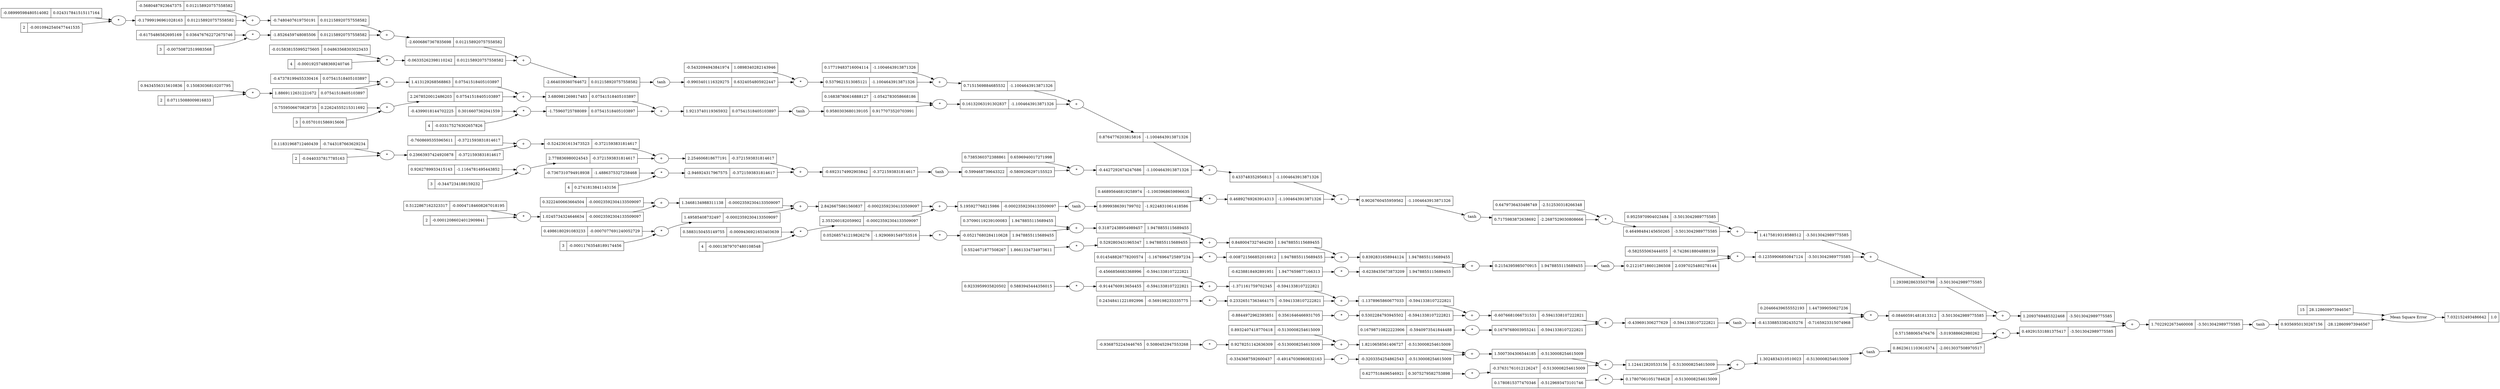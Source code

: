// x
digraph {
	rankdir=LR
	n_127 [label="{ 7.032152493486642 | 1.0 }" shape=record]
	op_0 [label="Mean Square Error" shape=oval]
	op_0 -> n_127
	n_126 [label="{15|28.128609973946567}" shape=record]
	n_126 -> op_0
	n_125 [label="{0.9356950130267156|-28.128609973946567}" shape=record]
	n_125 -> op_0
	n_126 [label="{ 15 | 28.128609973946567 }" shape=record]
	n_125 [label="{ 0.9356950130267156 | -28.128609973946567 }" shape=record]
	op_1 [label=tanh shape=oval]
	op_1 -> n_125
	n_124 [label="{1.7022922673460008|-3.5013042989775585}" shape=record]
	n_124 -> op_1
	n_124 [label="{ 1.7022922673460008 | -3.5013042989775585 }" shape=record]
	op_2 [label="+" shape=oval]
	op_2 -> n_124
	n_122 [label="{1.2093769485322468|-3.5013042989775585}" shape=record]
	n_122 -> op_2
	n_123 [label="{0.49291531881375417|-3.5013042989775585}" shape=record]
	n_123 -> op_2
	n_122 [label="{ 1.2093769485322468 | -3.5013042989775585 }" shape=record]
	op_3 [label="+" shape=oval]
	op_3 -> n_122
	n_120 [label="{1.2939828633503798|-3.5013042989775585}" shape=record]
	n_120 -> op_3
	n_121 [label="{-0.08460591481813312|-3.5013042989775585}" shape=record]
	n_121 -> op_3
	n_120 [label="{ 1.2939828633503798 | -3.5013042989775585 }" shape=record]
	op_4 [label="+" shape=oval]
	op_4 -> n_120
	n_118 [label="{1.4175819318588512|-3.5013042989775585}" shape=record]
	n_118 -> op_4
	n_119 [label="{-0.12359906850847124|-3.5013042989775585}" shape=record]
	n_119 -> op_4
	n_118 [label="{ 1.4175819318588512 | -3.5013042989775585 }" shape=record]
	op_5 [label="+" shape=oval]
	op_5 -> n_118
	n_40 [label="{0.9525970904023484|-3.5013042989775585}" shape=record]
	n_40 -> op_5
	n_117 [label="{0.46498484145650265|-3.5013042989775585}" shape=record]
	n_117 -> op_5
	n_40 [label="{ 0.9525970904023484 | -3.5013042989775585 }" shape=record]
	n_117 [label="{ 0.46498484145650265 | -3.5013042989775585 }" shape=record]
	op_6 [label="*" shape=oval]
	op_6 -> n_117
	n_36 [label="{0.6479736433486749|-2.512530318266348}" shape=record]
	n_36 -> op_6
	n_89 [label="{0.7175983872638692|-2.2687529030808666}" shape=record]
	n_89 -> op_6
	n_36 [label="{ 0.6479736433486749 | -2.512530318266348 }" shape=record]
	n_89 [label="{ 0.7175983872638692 | -2.2687529030808666 }" shape=record]
	op_7 [label=tanh shape=oval]
	op_7 -> n_89
	n_88 [label="{0.9026760455959562|-1.1004643913871326}" shape=record]
	n_88 -> op_7
	n_88 [label="{ 0.9026760455959562 | -1.1004643913871326 }" shape=record]
	op_8 [label="+" shape=oval]
	op_8 -> n_88
	n_86 [label="{0.433748352956813|-1.1004643913871326}" shape=record]
	n_86 -> op_8
	n_87 [label="{0.46892769263914313|-1.1004643913871326}" shape=record]
	n_87 -> op_8
	n_86 [label="{ 0.433748352956813 | -1.1004643913871326 }" shape=record]
	op_9 [label="+" shape=oval]
	op_9 -> n_86
	n_84 [label="{0.8764776203815816|-1.1004643913871326}" shape=record]
	n_84 -> op_9
	n_85 [label="{-0.4427292674247686|-1.1004643913871326}" shape=record]
	n_85 -> op_9
	n_84 [label="{ 0.8764776203815816 | -1.1004643913871326 }" shape=record]
	op_10 [label="+" shape=oval]
	op_10 -> n_84
	n_82 [label="{0.7151569884685532|-1.1004643913871326}" shape=record]
	n_82 -> op_10
	n_83 [label="{0.16132063191302837|-1.1004643913871326}" shape=record]
	n_83 -> op_10
	n_82 [label="{ 0.7151569884685532 | -1.1004643913871326 }" shape=record]
	op_11 [label="+" shape=oval]
	op_11 -> n_82
	n_20 [label="{0.17719483716004114|-1.1004643913871326}" shape=record]
	n_20 -> op_11
	n_81 [label="{0.5379621513085121|-1.1004643913871326}" shape=record]
	n_81 -> op_11
	n_20 [label="{ 0.17719483716004114 | -1.1004643913871326 }" shape=record]
	n_81 [label="{ 0.5379621513085121 | -1.1004643913871326 }" shape=record]
	op_12 [label="*" shape=oval]
	op_12 -> n_81
	n_16 [label="{-0.5432094943841974|1.0898340282143946}" shape=record]
	n_16 -> op_12
	n_50 [label="{-0.9903401116329275|0.6324054805922447}" shape=record]
	n_50 -> op_12
	n_16 [label="{ -0.5432094943841974 | 1.0898340282143946 }" shape=record]
	n_50 [label="{ -0.9903401116329275 | 0.6324054805922447 }" shape=record]
	op_13 [label=tanh shape=oval]
	op_13 -> n_50
	n_49 [label="{-2.664039360764672|0.012158920757558582}" shape=record]
	n_49 -> op_13
	n_49 [label="{ -2.664039360764672 | 0.012158920757558582 }" shape=record]
	op_14 [label="+" shape=oval]
	op_14 -> n_49
	n_46 [label="{-2.6006867367835698|0.012158920757558582}" shape=record]
	n_46 -> op_14
	n_48 [label="{-0.06335262398110242|0.012158920757558582}" shape=record]
	n_48 -> op_14
	n_46 [label="{ -2.6006867367835698 | 0.012158920757558582 }" shape=record]
	op_15 [label="+" shape=oval]
	op_15 -> n_46
	n_43 [label="{-0.7480407619750191|0.012158920757558582}" shape=record]
	n_43 -> op_15
	n_45 [label="{-1.8526459748085506|0.012158920757558582}" shape=record]
	n_45 -> op_15
	n_43 [label="{ -0.7480407619750191 | 0.012158920757558582 }" shape=record]
	op_16 [label="+" shape=oval]
	op_16 -> n_43
	n_3 [label="{-0.5680487923647375|0.012158920757558582}" shape=record]
	n_3 -> op_16
	n_42 [label="{-0.17999196961028163|0.012158920757558582}" shape=record]
	n_42 -> op_16
	n_3 [label="{ -0.5680487923647375 | 0.012158920757558582 }" shape=record]
	n_42 [label="{ -0.17999196961028163 | 0.012158920757558582 }" shape=record]
	op_17 [label="*" shape=oval]
	op_17 -> n_42
	n_0 [label="{-0.08999598480514082|0.024317841515117164}" shape=record]
	n_0 -> op_17
	n_41 [label="{2|-0.0010942540477441535}" shape=record]
	n_41 -> op_17
	n_0 [label="{ -0.08999598480514082 | 0.024317841515117164 }" shape=record]
	n_41 [label="{ 2 | -0.0010942540477441535 }" shape=record]
	n_45 [label="{ -1.8526459748085506 | 0.012158920757558582 }" shape=record]
	op_18 [label="*" shape=oval]
	op_18 -> n_45
	n_1 [label="{-0.6175486582695169|0.036476762272675746}" shape=record]
	n_1 -> op_18
	n_44 [label="{3|-0.00750872519983568}" shape=record]
	n_44 -> op_18
	n_1 [label="{ -0.6175486582695169 | 0.036476762272675746 }" shape=record]
	n_44 [label="{ 3 | -0.00750872519983568 }" shape=record]
	n_48 [label="{ -0.06335262398110242 | 0.012158920757558582 }" shape=record]
	op_19 [label="*" shape=oval]
	op_19 -> n_48
	n_2 [label="{-0.015838155995275605|0.04863568303023433}" shape=record]
	n_2 -> op_19
	n_47 [label="{4|-0.00019257488369240746}" shape=record]
	n_47 -> op_19
	n_2 [label="{ -0.015838155995275605 | 0.04863568303023433 }" shape=record]
	n_47 [label="{ 4 | -0.00019257488369240746 }" shape=record]
	n_83 [label="{ 0.16132063191302837 | -1.1004643913871326 }" shape=record]
	op_20 [label="*" shape=oval]
	op_20 -> n_83
	n_17 [label="{0.16838780616888127|-1.0542783058668186}" shape=record]
	n_17 -> op_20
	n_60 [label="{0.9580303680139105|0.9177073520703991}" shape=record]
	n_60 -> op_20
	n_17 [label="{ 0.16838780616888127 | -1.0542783058668186 }" shape=record]
	n_60 [label="{ 0.9580303680139105 | 0.9177073520703991 }" shape=record]
	op_21 [label=tanh shape=oval]
	op_21 -> n_60
	n_59 [label="{1.9213740119365932|0.07541518405103897}" shape=record]
	n_59 -> op_21
	n_59 [label="{ 1.9213740119365932 | 0.07541518405103897 }" shape=record]
	op_22 [label="+" shape=oval]
	op_22 -> n_59
	n_56 [label="{3.680981269817483|0.07541518405103897}" shape=record]
	n_56 -> op_22
	n_58 [label="{-1.75960725788089|0.07541518405103897}" shape=record]
	n_58 -> op_22
	n_56 [label="{ 3.680981269817483 | 0.07541518405103897 }" shape=record]
	op_23 [label="+" shape=oval]
	op_23 -> n_56
	n_53 [label="{1.413129268568863|0.07541518405103897}" shape=record]
	n_53 -> op_23
	n_55 [label="{2.2678520012486203|0.07541518405103897}" shape=record]
	n_55 -> op_23
	n_53 [label="{ 1.413129268568863 | 0.07541518405103897 }" shape=record]
	op_24 [label="+" shape=oval]
	op_24 -> n_53
	n_7 [label="{-0.47378199455330416|0.07541518405103897}" shape=record]
	n_7 -> op_24
	n_52 [label="{1.8869112631221672|0.07541518405103897}" shape=record]
	n_52 -> op_24
	n_7 [label="{ -0.47378199455330416 | 0.07541518405103897 }" shape=record]
	n_52 [label="{ 1.8869112631221672 | 0.07541518405103897 }" shape=record]
	op_25 [label="*" shape=oval]
	op_25 -> n_52
	n_4 [label="{0.9434556315610836|0.15083036810207795}" shape=record]
	n_4 -> op_25
	n_51 [label="{2|0.07115088009816833}" shape=record]
	n_51 -> op_25
	n_4 [label="{ 0.9434556315610836 | 0.15083036810207795 }" shape=record]
	n_51 [label="{ 2 | 0.07115088009816833 }" shape=record]
	n_55 [label="{ 2.2678520012486203 | 0.07541518405103897 }" shape=record]
	op_26 [label="*" shape=oval]
	op_26 -> n_55
	n_5 [label="{0.7559506670828735|0.22624555215311692}" shape=record]
	n_5 -> op_26
	n_54 [label="{3|0.0570101586915606}" shape=record]
	n_54 -> op_26
	n_5 [label="{ 0.7559506670828735 | 0.22624555215311692 }" shape=record]
	n_54 [label="{ 3 | 0.0570101586915606 }" shape=record]
	n_58 [label="{ -1.75960725788089 | 0.07541518405103897 }" shape=record]
	op_27 [label="*" shape=oval]
	op_27 -> n_58
	n_6 [label="{-0.4399018144702225|0.3016607362041559}" shape=record]
	n_6 -> op_27
	n_57 [label="{4|-0.033175276302657826}" shape=record]
	n_57 -> op_27
	n_6 [label="{ -0.4399018144702225 | 0.3016607362041559 }" shape=record]
	n_57 [label="{ 4 | -0.033175276302657826 }" shape=record]
	n_85 [label="{ -0.4427292674247686 | -1.1004643913871326 }" shape=record]
	op_28 [label="*" shape=oval]
	op_28 -> n_85
	n_18 [label="{0.7385360372388861|0.6596940017271998}" shape=record]
	n_18 -> op_28
	n_70 [label="{-0.599468739643322|-0.5809206297155523}" shape=record]
	n_70 -> op_28
	n_18 [label="{ 0.7385360372388861 | 0.6596940017271998 }" shape=record]
	n_70 [label="{ -0.599468739643322 | -0.5809206297155523 }" shape=record]
	op_29 [label=tanh shape=oval]
	op_29 -> n_70
	n_69 [label="{-0.6923174992903842|-0.3721593831814617}" shape=record]
	n_69 -> op_29
	n_69 [label="{ -0.6923174992903842 | -0.3721593831814617 }" shape=record]
	op_30 [label="+" shape=oval]
	op_30 -> n_69
	n_66 [label="{2.254606818677191|-0.3721593831814617}" shape=record]
	n_66 -> op_30
	n_68 [label="{-2.946924317967575|-0.3721593831814617}" shape=record]
	n_68 -> op_30
	n_66 [label="{ 2.254606818677191 | -0.3721593831814617 }" shape=record]
	op_31 [label="+" shape=oval]
	op_31 -> n_66
	n_63 [label="{-0.5242301613473523|-0.3721593831814617}" shape=record]
	n_63 -> op_31
	n_65 [label="{2.778836980024543|-0.3721593831814617}" shape=record]
	n_65 -> op_31
	n_63 [label="{ -0.5242301613473523 | -0.3721593831814617 }" shape=record]
	op_32 [label="+" shape=oval]
	op_32 -> n_63
	n_11 [label="{-0.7608695355965611|-0.3721593831814617}" shape=record]
	n_11 -> op_32
	n_62 [label="{0.23663937424920878|-0.3721593831814617}" shape=record]
	n_62 -> op_32
	n_11 [label="{ -0.7608695355965611 | -0.3721593831814617 }" shape=record]
	n_62 [label="{ 0.23663937424920878 | -0.3721593831814617 }" shape=record]
	op_33 [label="*" shape=oval]
	op_33 -> n_62
	n_8 [label="{0.11831968712460439|-0.7443187663629234}" shape=record]
	n_8 -> op_33
	n_61 [label="{2|-0.0440337817785163}" shape=record]
	n_61 -> op_33
	n_8 [label="{ 0.11831968712460439 | -0.7443187663629234 }" shape=record]
	n_61 [label="{ 2 | -0.0440337817785163 }" shape=record]
	n_65 [label="{ 2.778836980024543 | -0.3721593831814617 }" shape=record]
	op_34 [label="*" shape=oval]
	op_34 -> n_65
	n_9 [label="{0.9262789933415143|-1.1164781495443852}" shape=record]
	n_9 -> op_34
	n_64 [label="{3|-0.3447234188159232}" shape=record]
	n_64 -> op_34
	n_9 [label="{ 0.9262789933415143 | -1.1164781495443852 }" shape=record]
	n_64 [label="{ 3 | -0.3447234188159232 }" shape=record]
	n_68 [label="{ -2.946924317967575 | -0.3721593831814617 }" shape=record]
	op_35 [label="*" shape=oval]
	op_35 -> n_68
	n_10 [label="{-0.7367310794918938|-1.4886375327258468}" shape=record]
	n_10 -> op_35
	n_67 [label="{4|0.2741813841143156}" shape=record]
	n_67 -> op_35
	n_10 [label="{ -0.7367310794918938 | -1.4886375327258468 }" shape=record]
	n_67 [label="{ 4 | 0.2741813841143156 }" shape=record]
	n_87 [label="{ 0.46892769263914313 | -1.1004643913871326 }" shape=record]
	op_36 [label="*" shape=oval]
	op_36 -> n_87
	n_19 [label="{0.46895646819258974|-1.1003968659896635}" shape=record]
	n_19 -> op_36
	n_80 [label="{0.9999386391799702|-1.9224831061418586}" shape=record]
	n_80 -> op_36
	n_19 [label="{ 0.46895646819258974 | -1.1003968659896635 }" shape=record]
	n_80 [label="{ 0.9999386391799702 | -1.9224831061418586 }" shape=record]
	op_37 [label=tanh shape=oval]
	op_37 -> n_80
	n_79 [label="{5.195927768215986|-0.00023592304133509097}" shape=record]
	n_79 -> op_37
	n_79 [label="{ 5.195927768215986 | -0.00023592304133509097 }" shape=record]
	op_38 [label="+" shape=oval]
	op_38 -> n_79
	n_76 [label="{2.8426675861560837|-0.00023592304133509097}" shape=record]
	n_76 -> op_38
	n_78 [label="{2.353260182059902|-0.00023592304133509097}" shape=record]
	n_78 -> op_38
	n_76 [label="{ 2.8426675861560837 | -0.00023592304133509097 }" shape=record]
	op_39 [label="+" shape=oval]
	op_39 -> n_76
	n_73 [label="{1.3468134988311138|-0.00023592304133509097}" shape=record]
	n_73 -> op_39
	n_75 [label="{1.49585408732497|-0.00023592304133509097}" shape=record]
	n_75 -> op_39
	n_73 [label="{ 1.3468134988311138 | -0.00023592304133509097 }" shape=record]
	op_40 [label="+" shape=oval]
	op_40 -> n_73
	n_15 [label="{0.3222400663664504|-0.00023592304133509097}" shape=record]
	n_15 -> op_40
	n_72 [label="{1.0245734324646634|-0.00023592304133509097}" shape=record]
	n_72 -> op_40
	n_15 [label="{ 0.3222400663664504 | -0.00023592304133509097 }" shape=record]
	n_72 [label="{ 1.0245734324646634 | -0.00023592304133509097 }" shape=record]
	op_41 [label="*" shape=oval]
	op_41 -> n_72
	n_12 [label="{0.5122867162323317|-0.00047184608267018195}" shape=record]
	n_12 -> op_41
	n_71 [label="{2|-0.00012086024012909841}" shape=record]
	n_71 -> op_41
	n_12 [label="{ 0.5122867162323317 | -0.00047184608267018195 }" shape=record]
	n_71 [label="{ 2 | -0.00012086024012909841 }" shape=record]
	n_75 [label="{ 1.49585408732497 | -0.00023592304133509097 }" shape=record]
	op_42 [label="*" shape=oval]
	op_42 -> n_75
	n_13 [label="{0.4986180291083233|-0.0007077691240052729}" shape=record]
	n_13 -> op_42
	n_74 [label="{3|-0.00011763548189174456}" shape=record]
	n_74 -> op_42
	n_13 [label="{ 0.4986180291083233 | -0.0007077691240052729 }" shape=record]
	n_74 [label="{ 3 | -0.00011763548189174456 }" shape=record]
	n_78 [label="{ 2.353260182059902 | -0.00023592304133509097 }" shape=record]
	op_43 [label="*" shape=oval]
	op_43 -> n_78
	n_14 [label="{0.5883150455149755|-0.0009436921653403639}" shape=record]
	n_14 -> op_43
	n_77 [label="{4|-0.00013879707480108548}" shape=record]
	n_77 -> op_43
	n_14 [label="{ 0.5883150455149755 | -0.0009436921653403639 }" shape=record]
	n_77 [label="{ 4 | -0.00013879707480108548 }" shape=record]
	n_119 [label="{ -0.12359906850847124 | -3.5013042989775585 }" shape=record]
	op_44 [label="*" shape=oval]
	op_44 -> n_119
	n_37 [label="{-0.582555063444055|-0.7428618804888159}" shape=record]
	n_37 -> op_44
	n_98 [label="{0.21216718601286508|2.0397025480278144}" shape=record]
	n_98 -> op_44
	n_37 [label="{ -0.582555063444055 | -0.7428618804888159 }" shape=record]
	n_98 [label="{ 0.21216718601286508 | 2.0397025480278144 }" shape=record]
	op_45 [label=tanh shape=oval]
	op_45 -> n_98
	n_97 [label="{0.2154395985070915|1.9478855115689455}" shape=record]
	n_97 -> op_45
	n_97 [label="{ 0.2154395985070915 | 1.9478855115689455 }" shape=record]
	op_46 [label="+" shape=oval]
	op_46 -> n_97
	n_95 [label="{0.8392831658944124|1.9478855115689455}" shape=record]
	n_95 -> op_46
	n_96 [label="{-0.6238435673873209|1.9478855115689455}" shape=record]
	n_96 -> op_46
	n_95 [label="{ 0.8392831658944124 | 1.9478855115689455 }" shape=record]
	op_47 [label="+" shape=oval]
	op_47 -> n_95
	n_93 [label="{0.8480047327464293|1.9478855115689455}" shape=record]
	n_93 -> op_47
	n_94 [label="{-0.008721566852016912|1.9478855115689455}" shape=record]
	n_94 -> op_47
	n_93 [label="{ 0.8480047327464293 | 1.9478855115689455 }" shape=record]
	op_48 [label="+" shape=oval]
	op_48 -> n_93
	n_91 [label="{0.31872438954989457|1.9478855115689455}" shape=record]
	n_91 -> op_48
	n_92 [label="{0.5292803431965347|1.9478855115689455}" shape=record]
	n_92 -> op_48
	n_91 [label="{ 0.31872438954989457 | 1.9478855115689455 }" shape=record]
	op_49 [label="+" shape=oval]
	op_49 -> n_91
	n_25 [label="{0.37090119239100083|1.9478855115689455}" shape=record]
	n_25 -> op_49
	n_90 [label="{-0.05217680284110628|1.9478855115689455}" shape=record]
	n_90 -> op_49
	n_25 [label="{ 0.37090119239100083 | 1.9478855115689455 }" shape=record]
	n_90 [label="{ -0.05217680284110628 | 1.9478855115689455 }" shape=record]
	op_50 [label="*" shape=oval]
	op_50 -> n_90
	n_21 [label="{0.052685741219826276|-1.9290691549753516}" shape=record]
	n_21 -> op_50
	n_21 [label="{ 0.052685741219826276 | -1.9290691549753516 }" shape=record]
	n_92 [label="{ 0.5292803431965347 | 1.9478855115689455 }" shape=record]
	op_51 [label="*" shape=oval]
	op_51 -> n_92
	n_22 [label="{0.5524671877508267|1.8661334734973611}" shape=record]
	n_22 -> op_51
	n_22 [label="{ 0.5524671877508267 | 1.8661334734973611 }" shape=record]
	n_94 [label="{ -0.008721566852016912 | 1.9478855115689455 }" shape=record]
	op_52 [label="*" shape=oval]
	op_52 -> n_94
	n_23 [label="{0.014548826778200574|-1.1676964725897234}" shape=record]
	n_23 -> op_52
	n_23 [label="{ 0.014548826778200574 | -1.1676964725897234 }" shape=record]
	n_96 [label="{ -0.6238435673873209 | 1.9478855115689455 }" shape=record]
	op_53 [label="*" shape=oval]
	op_53 -> n_96
	n_24 [label="{-0.6238818492891951|1.9477659877166313}" shape=record]
	n_24 -> op_53
	n_24 [label="{ -0.6238818492891951 | 1.9477659877166313 }" shape=record]
	n_121 [label="{ -0.08460591481813312 | -3.5013042989775585 }" shape=record]
	op_54 [label="*" shape=oval]
	op_54 -> n_121
	n_38 [label="{0.20466439655552193|1.447399050627236}" shape=record]
	n_38 -> op_54
	n_107 [label="{-0.41338853382435276|-0.7165923315074968}" shape=record]
	n_107 -> op_54
	n_38 [label="{ 0.20466439655552193 | 1.447399050627236 }" shape=record]
	n_107 [label="{ -0.41338853382435276 | -0.7165923315074968 }" shape=record]
	op_55 [label=tanh shape=oval]
	op_55 -> n_107
	n_106 [label="{-0.439691306277629|-0.5941338107222821}" shape=record]
	n_106 -> op_55
	n_106 [label="{ -0.439691306277629 | -0.5941338107222821 }" shape=record]
	op_56 [label="+" shape=oval]
	op_56 -> n_106
	n_104 [label="{-0.6076681066731531|-0.5941338107222821}" shape=record]
	n_104 -> op_56
	n_105 [label="{0.1679768003955241|-0.5941338107222821}" shape=record]
	n_105 -> op_56
	n_104 [label="{ -0.6076681066731531 | -0.5941338107222821 }" shape=record]
	op_57 [label="+" shape=oval]
	op_57 -> n_104
	n_102 [label="{-1.1378965860677033|-0.5941338107222821}" shape=record]
	n_102 -> op_57
	n_103 [label="{0.5302284793945502|-0.5941338107222821}" shape=record]
	n_103 -> op_57
	n_102 [label="{ -1.1378965860677033 | -0.5941338107222821 }" shape=record]
	op_58 [label="+" shape=oval]
	op_58 -> n_102
	n_100 [label="{-1.371161759702345|-0.5941338107222821}" shape=record]
	n_100 -> op_58
	n_101 [label="{0.23326517363464175|-0.5941338107222821}" shape=record]
	n_101 -> op_58
	n_100 [label="{ -1.371161759702345 | -0.5941338107222821 }" shape=record]
	op_59 [label="+" shape=oval]
	op_59 -> n_100
	n_30 [label="{-0.4566856683368996|-0.5941338107222821}" shape=record]
	n_30 -> op_59
	n_99 [label="{-0.9144760913654455|-0.5941338107222821}" shape=record]
	n_99 -> op_59
	n_30 [label="{ -0.4566856683368996 | -0.5941338107222821 }" shape=record]
	n_99 [label="{ -0.9144760913654455 | -0.5941338107222821 }" shape=record]
	op_60 [label="*" shape=oval]
	op_60 -> n_99
	n_26 [label="{0.9233959935820502|0.5883945444356015}" shape=record]
	n_26 -> op_60
	n_26 [label="{ 0.9233959935820502 | 0.5883945444356015 }" shape=record]
	n_101 [label="{ 0.23326517363464175 | -0.5941338107222821 }" shape=record]
	op_61 [label="*" shape=oval]
	op_61 -> n_101
	n_27 [label="{0.24348411221892996|-0.569198233335775}" shape=record]
	n_27 -> op_61
	n_27 [label="{ 0.24348411221892996 | -0.569198233335775 }" shape=record]
	n_103 [label="{ 0.5302284793945502 | -0.5941338107222821 }" shape=record]
	op_62 [label="*" shape=oval]
	op_62 -> n_103
	n_28 [label="{-0.8844972962393851|0.3561646466931705}" shape=record]
	n_28 -> op_62
	n_28 [label="{ -0.8844972962393851 | 0.3561646466931705 }" shape=record]
	n_105 [label="{ 0.1679768003955241 | -0.5941338107222821 }" shape=record]
	op_63 [label="*" shape=oval]
	op_63 -> n_105
	n_29 [label="{0.16798710822223906|-0.5940973541844488}" shape=record]
	n_29 -> op_63
	n_29 [label="{ 0.16798710822223906 | -0.5940973541844488 }" shape=record]
	n_123 [label="{ 0.49291531881375417 | -3.5013042989775585 }" shape=record]
	op_64 [label="*" shape=oval]
	op_64 -> n_123
	n_39 [label="{0.571588065476476|-3.019388662980262}" shape=record]
	n_39 -> op_64
	n_116 [label="{0.8623611103616374|-2.0013037508970517}" shape=record]
	n_116 -> op_64
	n_39 [label="{ 0.571588065476476 | -3.019388662980262 }" shape=record]
	n_116 [label="{ 0.8623611103616374 | -2.0013037508970517 }" shape=record]
	op_65 [label=tanh shape=oval]
	op_65 -> n_116
	n_115 [label="{1.3024834310510023|-0.5130008254615009}" shape=record]
	n_115 -> op_65
	n_115 [label="{ 1.3024834310510023 | -0.5130008254615009 }" shape=record]
	op_66 [label="+" shape=oval]
	op_66 -> n_115
	n_113 [label="{1.124412820533156|-0.5130008254615009}" shape=record]
	n_113 -> op_66
	n_114 [label="{0.17807061051784628|-0.5130008254615009}" shape=record]
	n_114 -> op_66
	n_113 [label="{ 1.124412820533156 | -0.5130008254615009 }" shape=record]
	op_67 [label="+" shape=oval]
	op_67 -> n_113
	n_111 [label="{1.5007304306544185|-0.5130008254615009}" shape=record]
	n_111 -> op_67
	n_112 [label="{-0.37631761012126247|-0.5130008254615009}" shape=record]
	n_112 -> op_67
	n_111 [label="{ 1.5007304306544185 | -0.5130008254615009 }" shape=record]
	op_68 [label="+" shape=oval]
	op_68 -> n_111
	n_109 [label="{1.8210658561406727|-0.5130008254615009}" shape=record]
	n_109 -> op_68
	n_110 [label="{-0.3203354254862543|-0.5130008254615009}" shape=record]
	n_110 -> op_68
	n_109 [label="{ 1.8210658561406727 | -0.5130008254615009 }" shape=record]
	op_69 [label="+" shape=oval]
	op_69 -> n_109
	n_35 [label="{0.8932407418770418|-0.5130008254615009}" shape=record]
	n_35 -> op_69
	n_108 [label="{0.9278251142636309|-0.5130008254615009}" shape=record]
	n_108 -> op_69
	n_35 [label="{ 0.8932407418770418 | -0.5130008254615009 }" shape=record]
	n_108 [label="{ 0.9278251142636309 | -0.5130008254615009 }" shape=record]
	op_70 [label="*" shape=oval]
	op_70 -> n_108
	n_31 [label="{-0.9368752243446765|0.5080452947553268}" shape=record]
	n_31 -> op_70
	n_31 [label="{ -0.9368752243446765 | 0.5080452947553268 }" shape=record]
	n_110 [label="{ -0.3203354254862543 | -0.5130008254615009 }" shape=record]
	op_71 [label="*" shape=oval]
	op_71 -> n_110
	n_32 [label="{-0.3343687592600437|-0.49147036960832163}" shape=record]
	n_32 -> op_71
	n_32 [label="{ -0.3343687592600437 | -0.49147036960832163 }" shape=record]
	n_112 [label="{ -0.37631761012126247 | -0.5130008254615009 }" shape=record]
	op_72 [label="*" shape=oval]
	op_72 -> n_112
	n_33 [label="{0.6277518496546921|0.3075279582753898}" shape=record]
	n_33 -> op_72
	n_33 [label="{ 0.6277518496546921 | 0.3075279582753898 }" shape=record]
	n_114 [label="{ 0.17807061051784628 | -0.5130008254615009 }" shape=record]
	op_73 [label="*" shape=oval]
	op_73 -> n_114
	n_34 [label="{0.1780815377470346|-0.5129693473101746}" shape=record]
	n_34 -> op_73
	n_34 [label="{ 0.1780815377470346 | -0.5129693473101746 }" shape=record]
}
